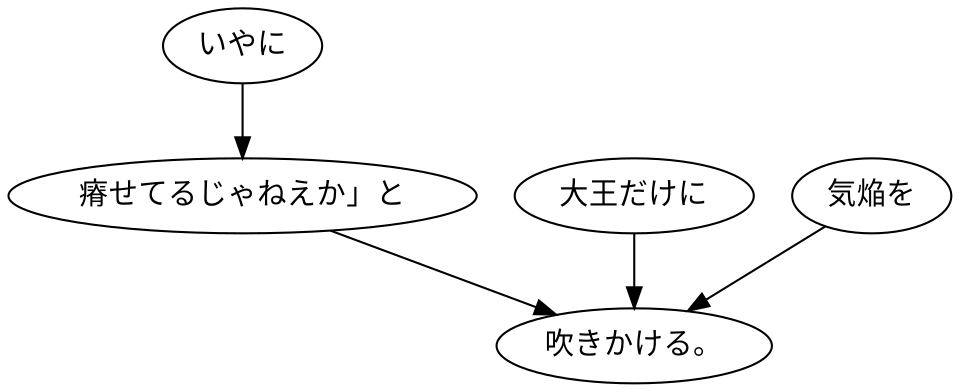 digraph graph208 {
	node0 [label="いやに"];
	node1 [label="瘠せてるじゃねえか」と"];
	node2 [label="大王だけに"];
	node3 [label="気焔を"];
	node4 [label="吹きかける。"];
	node0 -> node1;
	node1 -> node4;
	node2 -> node4;
	node3 -> node4;
}
